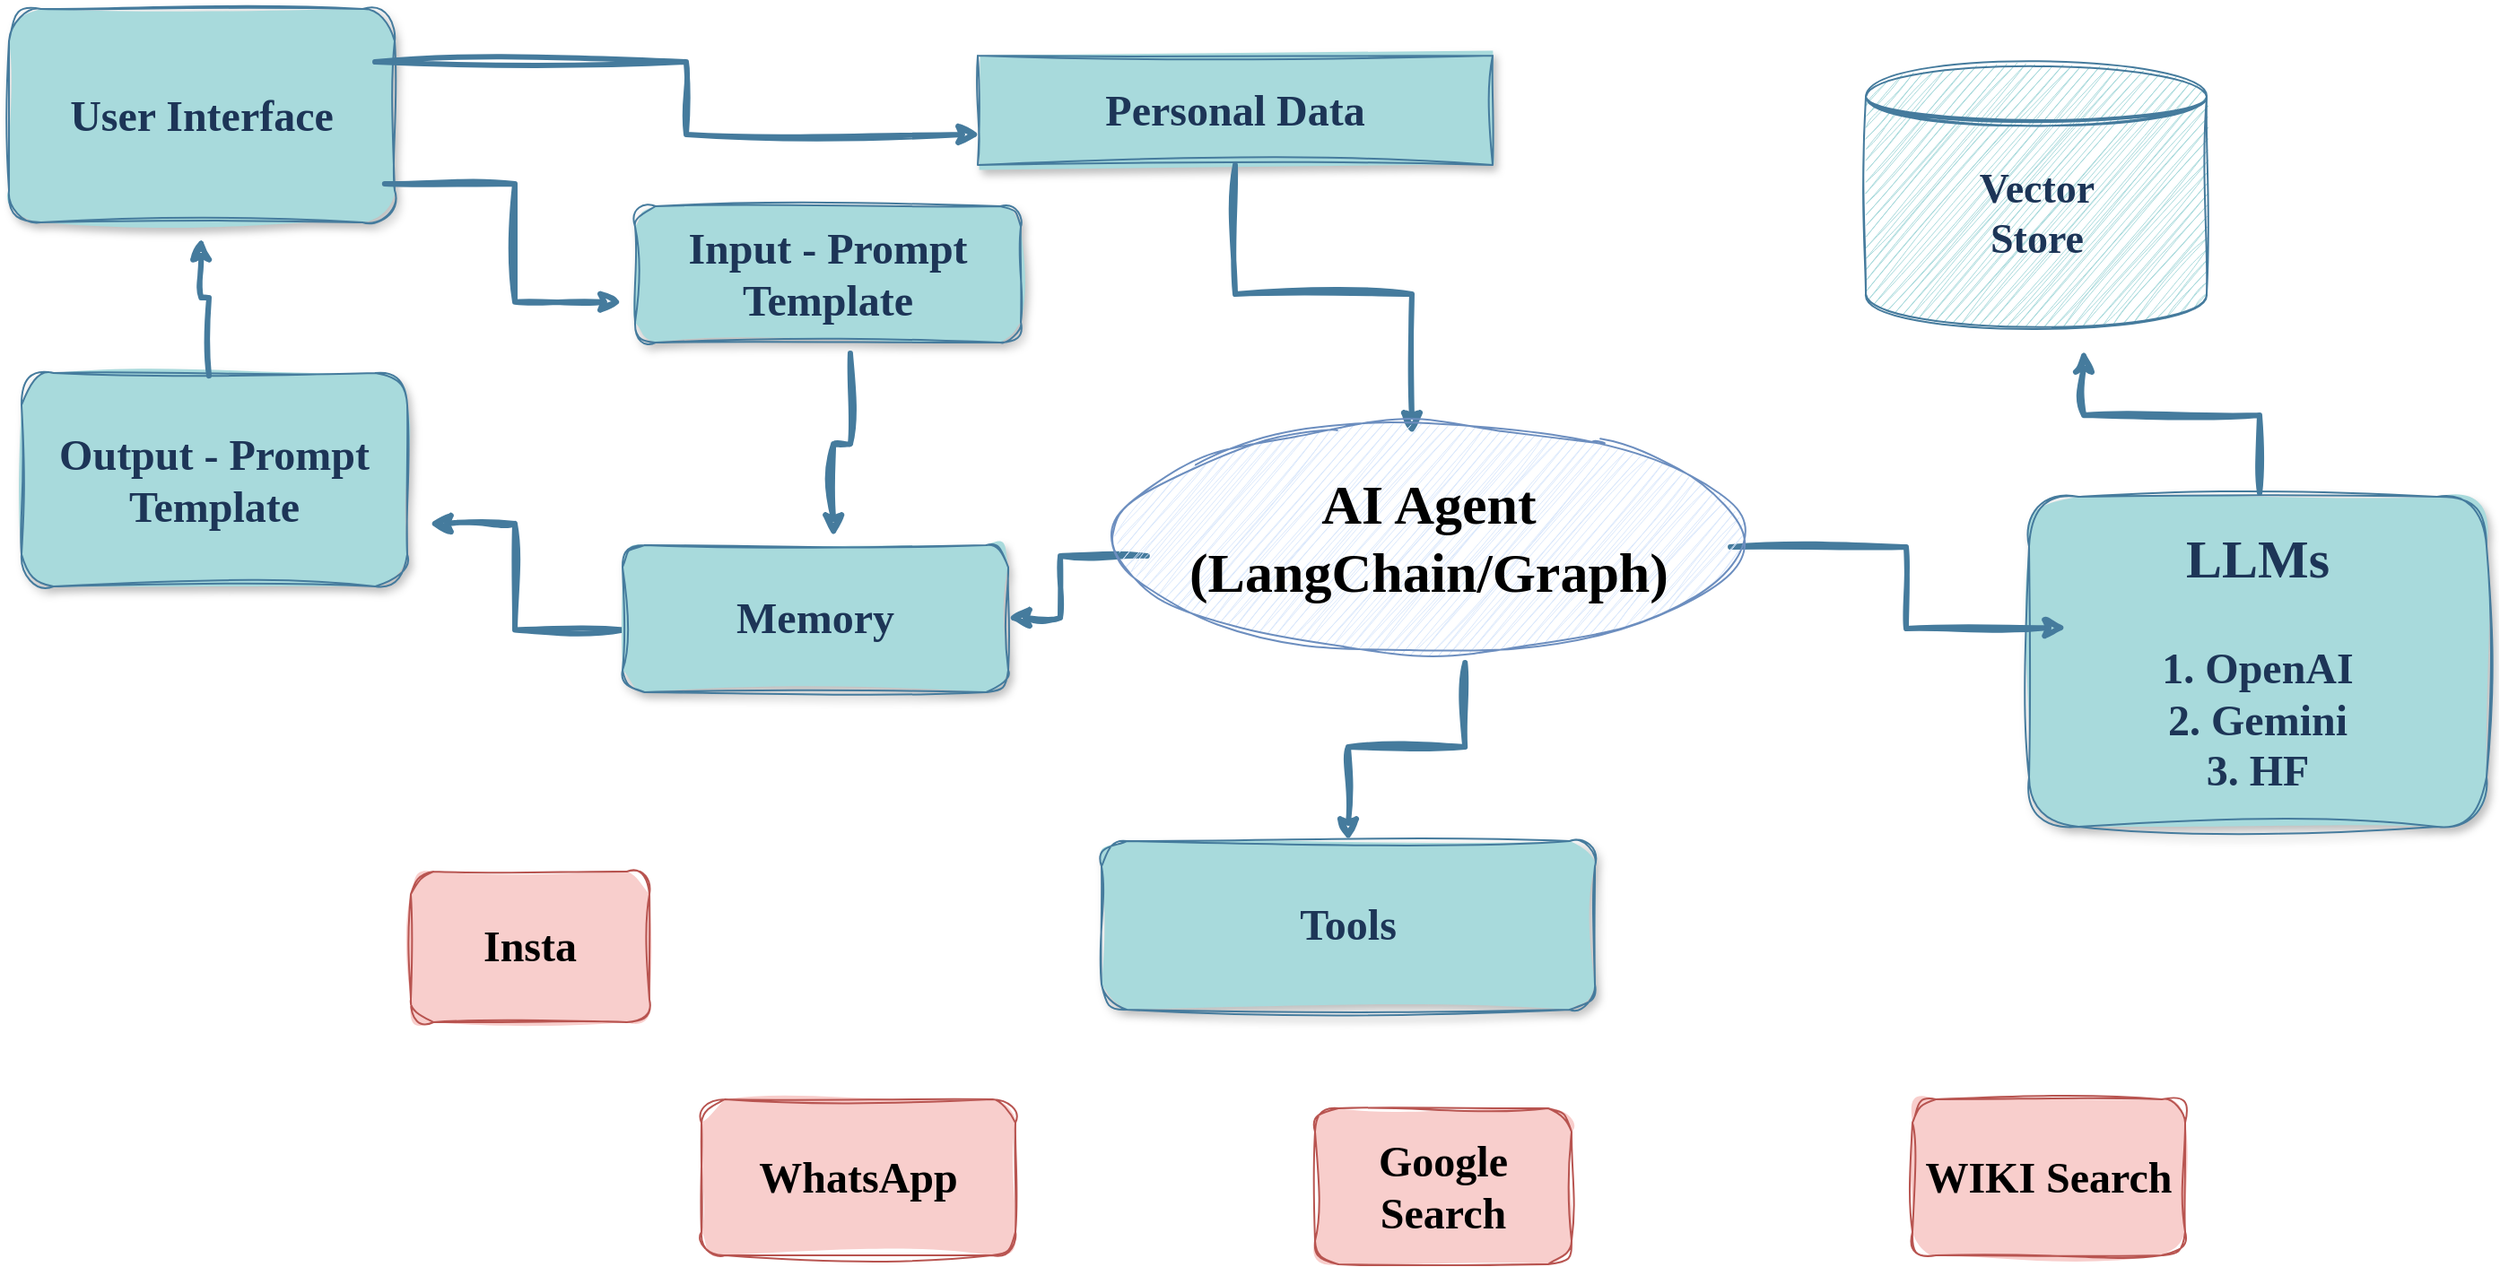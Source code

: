 <mxfile version="26.1.1">
  <diagram name="Page-1" id="c7558073-3199-34d8-9f00-42111426c3f3">
    <mxGraphModel dx="2190" dy="1100" grid="0" gridSize="10" guides="0" tooltips="1" connect="0" arrows="1" fold="1" page="1" pageScale="1" pageWidth="850" pageHeight="1100" background="none" math="0" shadow="0" adaptiveColors="auto">
      <root>
        <object label="" id="0">
          <mxCell />
        </object>
        <mxCell id="1" parent="0" />
        <mxCell id="TeiEiH09iCQTftUvuPfI-22" value="Input - Prompt Template" style="text;html=1;align=center;verticalAlign=middle;whiteSpace=wrap;rounded=1;fontFamily=Comic Sans MS;fontSize=24;fontStyle=1;fillColor=#A8DADC;strokeColor=#457B9D;fillStyle=solid;shadow=1;labelBackgroundColor=none;fontColor=#1D3557;sketch=1;curveFitting=1;jiggle=2;" parent="1" vertex="1">
          <mxGeometry x="440" y="198" width="215" height="76" as="geometry" />
        </mxCell>
        <mxCell id="TeiEiH09iCQTftUvuPfI-23" value="Output - Prompt Template" style="text;html=1;align=center;verticalAlign=middle;whiteSpace=wrap;rounded=1;fontFamily=Comic Sans MS;fontSize=24;fontStyle=1;fillColor=#A8DADC;strokeColor=#457B9D;fillStyle=solid;shadow=1;labelBackgroundColor=none;fontColor=#1D3557;sketch=1;curveFitting=1;jiggle=2;" parent="1" vertex="1">
          <mxGeometry x="98" y="291" width="215" height="119" as="geometry" />
        </mxCell>
        <mxCell id="TeiEiH09iCQTftUvuPfI-24" value="User Interface" style="text;html=1;align=center;verticalAlign=middle;whiteSpace=wrap;rounded=1;fontFamily=Comic Sans MS;fontSize=24;fontStyle=1;fillColor=#A8DADC;strokeColor=#457B9D;fillStyle=solid;shadow=1;labelBackgroundColor=none;fontColor=#1D3557;sketch=1;curveFitting=1;jiggle=2;" parent="1" vertex="1">
          <mxGeometry x="91" y="88" width="215" height="119" as="geometry" />
        </mxCell>
        <object label="" text="Input - Prompt Template" id="TeiEiH09iCQTftUvuPfI-25">
          <mxCell style="edgeStyle=orthogonalEdgeStyle;rounded=0;orthogonalLoop=1;jettySize=auto;html=1;exitX=0.974;exitY=0.819;exitDx=0;exitDy=0;entryX=-0.033;entryY=0.702;entryDx=0;entryDy=0;strokeColor=#457B9D;fontColor=default;fillColor=#A8DADC;strokeWidth=3;labelBackgroundColor=none;entryPerimeter=0;exitPerimeter=0;sketch=1;curveFitting=1;jiggle=2;" parent="1" source="TeiEiH09iCQTftUvuPfI-24" target="TeiEiH09iCQTftUvuPfI-22" edge="1">
            <mxGeometry relative="1" as="geometry">
              <mxPoint x="908" y="384" as="sourcePoint" />
              <mxPoint x="451" y="478" as="targetPoint" />
            </mxGeometry>
          </mxCell>
        </object>
        <object label="" text="Input - Prompt Template" id="TeiEiH09iCQTftUvuPfI-26">
          <mxCell style="edgeStyle=orthogonalEdgeStyle;rounded=0;orthogonalLoop=1;jettySize=auto;html=1;exitX=0.558;exitY=1.079;exitDx=0;exitDy=0;strokeColor=#457B9D;fontColor=default;fillColor=#A8DADC;strokeWidth=3;labelBackgroundColor=none;exitPerimeter=0;entryX=0.547;entryY=-0.055;entryDx=0;entryDy=0;entryPerimeter=0;sketch=1;curveFitting=1;jiggle=2;" parent="1" source="TeiEiH09iCQTftUvuPfI-22" target="TeiEiH09iCQTftUvuPfI-39" edge="1">
            <mxGeometry relative="1" as="geometry">
              <mxPoint x="458" y="537" as="sourcePoint" />
              <mxPoint x="758" y="593" as="targetPoint" />
            </mxGeometry>
          </mxCell>
        </object>
        <object label="" text="Input - Prompt Template" id="TeiEiH09iCQTftUvuPfI-27">
          <mxCell style="edgeStyle=orthogonalEdgeStyle;rounded=0;orthogonalLoop=1;jettySize=auto;html=1;exitX=0.002;exitY=0.576;exitDx=0;exitDy=0;strokeColor=#457B9D;fontColor=default;fillColor=#A8DADC;strokeWidth=3;labelBackgroundColor=none;exitPerimeter=0;entryX=1.056;entryY=0.706;entryDx=0;entryDy=0;entryPerimeter=0;sketch=1;curveFitting=1;jiggle=2;" parent="1" source="TeiEiH09iCQTftUvuPfI-39" target="TeiEiH09iCQTftUvuPfI-23" edge="1">
            <mxGeometry relative="1" as="geometry">
              <mxPoint x="453" y="691" as="sourcePoint" />
              <mxPoint x="639" y="787" as="targetPoint" />
            </mxGeometry>
          </mxCell>
        </object>
        <object label="" text="Input - Prompt Template" id="TeiEiH09iCQTftUvuPfI-30">
          <mxCell style="edgeStyle=orthogonalEdgeStyle;rounded=0;orthogonalLoop=1;jettySize=auto;html=1;exitX=0.486;exitY=0.013;exitDx=0;exitDy=0;strokeColor=#457B9D;fontColor=default;fillColor=#A8DADC;strokeWidth=3;labelBackgroundColor=none;exitPerimeter=0;entryX=0.498;entryY=1.071;entryDx=0;entryDy=0;entryPerimeter=0;sketch=1;curveFitting=1;jiggle=2;" parent="1" source="TeiEiH09iCQTftUvuPfI-23" target="TeiEiH09iCQTftUvuPfI-24" edge="1">
            <mxGeometry relative="1" as="geometry">
              <mxPoint x="280" y="154" as="sourcePoint" />
              <mxPoint x="545" y="910" as="targetPoint" />
            </mxGeometry>
          </mxCell>
        </object>
        <mxCell id="TeiEiH09iCQTftUvuPfI-31" value="&lt;div&gt;&lt;font style=&quot;font-size: 30px;&quot;&gt;LLMs&lt;/font&gt;&lt;/div&gt;&lt;div&gt;&lt;br&gt;&lt;/div&gt;&lt;div&gt;1. OpenAI&lt;/div&gt;&lt;div&gt;2. Gemini&lt;/div&gt;&lt;div&gt;3. HF&lt;br&gt;&lt;/div&gt;" style="text;html=1;align=center;verticalAlign=middle;whiteSpace=wrap;rounded=1;fontFamily=Comic Sans MS;fontSize=24;fontStyle=1;fillColor=#A8DADC;strokeColor=#457B9D;fillStyle=solid;shadow=1;labelBackgroundColor=none;fontColor=#1D3557;sketch=1;curveFitting=1;jiggle=2;" parent="1" vertex="1">
          <mxGeometry x="1217" y="360" width="255" height="184" as="geometry" />
        </mxCell>
        <mxCell id="TeiEiH09iCQTftUvuPfI-32" value="Personal Data" style="text;html=1;align=center;verticalAlign=middle;whiteSpace=wrap;rounded=0;fontFamily=Comic Sans MS;fontSize=24;fontStyle=1;fillColor=#A8DADC;strokeColor=#457B9D;fillStyle=solid;shadow=1;labelBackgroundColor=none;fontColor=#1D3557;sketch=1;curveFitting=1;jiggle=2;" parent="1" vertex="1">
          <mxGeometry x="631" y="114" width="287" height="61" as="geometry" />
        </mxCell>
        <object label="" text="Input - Prompt Template" id="TeiEiH09iCQTftUvuPfI-34">
          <mxCell style="edgeStyle=orthogonalEdgeStyle;rounded=0;orthogonalLoop=1;jettySize=auto;html=1;entryX=0.005;entryY=0.721;entryDx=0;entryDy=0;strokeColor=#457B9D;fontColor=default;fillColor=#A8DADC;strokeWidth=3;labelBackgroundColor=none;entryPerimeter=0;sketch=1;curveFitting=1;jiggle=2;exitX=0.949;exitY=0.248;exitDx=0;exitDy=0;exitPerimeter=0;" parent="1" source="TeiEiH09iCQTftUvuPfI-24" target="TeiEiH09iCQTftUvuPfI-32" edge="1">
            <mxGeometry relative="1" as="geometry">
              <mxPoint x="280" y="154" as="sourcePoint" />
              <mxPoint x="375" y="218" as="targetPoint" />
            </mxGeometry>
          </mxCell>
        </object>
        <object label="" text="Input - Prompt Template" id="TeiEiH09iCQTftUvuPfI-35">
          <mxCell style="edgeStyle=orthogonalEdgeStyle;rounded=0;orthogonalLoop=1;jettySize=auto;html=1;entryX=0.473;entryY=0.051;entryDx=0;entryDy=0;strokeColor=#457B9D;fontColor=default;fillColor=#A8DADC;strokeWidth=3;labelBackgroundColor=none;entryPerimeter=0;sketch=1;curveFitting=1;jiggle=2;" parent="1" source="TeiEiH09iCQTftUvuPfI-32" target="D7hKkzI2UtDsNL6RZgkP-2" edge="1">
            <mxGeometry relative="1" as="geometry">
              <mxPoint x="818" y="710" as="sourcePoint" />
              <mxPoint x="898.456" y="340.98" as="targetPoint" />
            </mxGeometry>
          </mxCell>
        </object>
        <object label="" text="Input - Prompt Template" id="TeiEiH09iCQTftUvuPfI-36">
          <mxCell style="edgeStyle=orthogonalEdgeStyle;rounded=0;orthogonalLoop=1;jettySize=auto;html=1;exitX=0.976;exitY=0.539;exitDx=0;exitDy=0;strokeColor=#457B9D;fontColor=default;fillColor=#A8DADC;strokeWidth=3;labelBackgroundColor=none;exitPerimeter=0;sketch=1;curveFitting=1;jiggle=2;" parent="1" source="D7hKkzI2UtDsNL6RZgkP-2" edge="1">
            <mxGeometry relative="1" as="geometry">
              <mxPoint x="1022.632" y="401.04" as="sourcePoint" />
              <mxPoint x="1238" y="433" as="targetPoint" />
            </mxGeometry>
          </mxCell>
        </object>
        <mxCell id="TeiEiH09iCQTftUvuPfI-38" value="" style="group;rounded=0;labelBackgroundColor=none;fontColor=#1D3557;sketch=1;curveFitting=1;jiggle=2;" parent="1" vertex="1" connectable="0">
          <mxGeometry x="1126" y="118" width="190" height="151" as="geometry" />
        </mxCell>
        <mxCell id="TeiEiH09iCQTftUvuPfI-33" value="" style="shape=datastore;whiteSpace=wrap;html=1;hachureGap=4;strokeColor=#457B9D;fontFamily=Architects Daughter;fontSource=https%3A%2F%2Ffonts.googleapis.com%2Fcss%3Ffamily%3DArchitects%2BDaughter;fontColor=#1D3557;fillColor=#A8DADC;labelBackgroundColor=none;sketch=1;curveFitting=1;jiggle=2;rounded=0;" parent="TeiEiH09iCQTftUvuPfI-38" vertex="1">
          <mxGeometry width="190" height="148" as="geometry" />
        </mxCell>
        <mxCell id="TeiEiH09iCQTftUvuPfI-37" value="Vector Store" style="text;html=1;align=center;verticalAlign=middle;whiteSpace=wrap;rounded=0;fontFamily=Comic Sans MS;strokeColor=none;fontSize=23;fontStyle=1;labelBackgroundColor=none;fontColor=#1D3557;sketch=1;curveFitting=1;jiggle=2;" parent="TeiEiH09iCQTftUvuPfI-38" vertex="1">
          <mxGeometry x="40" y="16" width="111" height="135" as="geometry" />
        </mxCell>
        <mxCell id="TeiEiH09iCQTftUvuPfI-39" value="Memory" style="text;html=1;align=center;verticalAlign=middle;whiteSpace=wrap;rounded=1;fontFamily=Comic Sans MS;fontSize=24;fontStyle=1;fillColor=#A8DADC;strokeColor=#457B9D;fillStyle=solid;shadow=1;labelBackgroundColor=none;fontColor=#1D3557;sketch=1;curveFitting=1;jiggle=2;" parent="1" vertex="1">
          <mxGeometry x="433" y="387" width="215" height="82" as="geometry" />
        </mxCell>
        <mxCell id="TeiEiH09iCQTftUvuPfI-40" value="Tools" style="text;html=1;align=center;verticalAlign=middle;whiteSpace=wrap;rounded=1;fontFamily=Comic Sans MS;fontSize=24;fontStyle=1;fillColor=#A8DADC;strokeColor=#457B9D;fillStyle=solid;shadow=1;labelBackgroundColor=none;fontColor=#1D3557;sketch=1;curveFitting=1;jiggle=2;" parent="1" vertex="1">
          <mxGeometry x="700" y="552" width="275" height="94" as="geometry" />
        </mxCell>
        <object label="" text="Input - Prompt Template" id="TeiEiH09iCQTftUvuPfI-41">
          <mxCell style="edgeStyle=orthogonalEdgeStyle;rounded=0;orthogonalLoop=1;jettySize=auto;html=1;strokeColor=#457B9D;fontColor=default;fillColor=#A8DADC;strokeWidth=3;labelBackgroundColor=none;entryX=0.998;entryY=0.494;entryDx=0;entryDy=0;entryPerimeter=0;sketch=1;curveFitting=1;jiggle=2;exitX=0.055;exitY=0.578;exitDx=0;exitDy=0;exitPerimeter=0;" parent="1" source="D7hKkzI2UtDsNL6RZgkP-2" target="TeiEiH09iCQTftUvuPfI-39" edge="1">
            <mxGeometry relative="1" as="geometry">
              <mxPoint x="731.206" y="395.016" as="sourcePoint" />
              <mxPoint x="678" y="485" as="targetPoint" />
            </mxGeometry>
          </mxCell>
        </object>
        <object label="" text="Input - Prompt Template" id="TeiEiH09iCQTftUvuPfI-42">
          <mxCell style="edgeStyle=orthogonalEdgeStyle;rounded=0;orthogonalLoop=1;jettySize=auto;html=1;exitX=0.557;exitY=1.043;exitDx=0;exitDy=0;strokeColor=#457B9D;fontColor=default;fillColor=#A8DADC;strokeWidth=3;labelBackgroundColor=none;exitPerimeter=0;sketch=1;curveFitting=1;jiggle=2;" parent="1" source="D7hKkzI2UtDsNL6RZgkP-2" target="TeiEiH09iCQTftUvuPfI-40" edge="1">
            <mxGeometry relative="1" as="geometry">
              <mxPoint x="866.944" y="459.98" as="sourcePoint" />
              <mxPoint x="1293" y="795" as="targetPoint" />
            </mxGeometry>
          </mxCell>
        </object>
        <object label="" text="Input - Prompt Template" id="TeiEiH09iCQTftUvuPfI-43">
          <mxCell style="edgeStyle=orthogonalEdgeStyle;rounded=0;orthogonalLoop=1;jettySize=auto;html=1;exitX=0.504;exitY=-0.011;exitDx=0;exitDy=0;entryX=0.734;entryY=1.067;entryDx=0;entryDy=0;strokeColor=#457B9D;fontColor=default;fillColor=#A8DADC;strokeWidth=3;labelBackgroundColor=none;entryPerimeter=0;exitPerimeter=0;jumpStyle=arc;sketch=1;curveFitting=1;jiggle=2;flowAnimation=0;" parent="1" source="TeiEiH09iCQTftUvuPfI-31" target="TeiEiH09iCQTftUvuPfI-37" edge="1">
            <mxGeometry relative="1" as="geometry">
              <mxPoint x="1078" y="344" as="sourcePoint" />
              <mxPoint x="1353" y="447" as="targetPoint" />
            </mxGeometry>
          </mxCell>
        </object>
        <mxCell id="TeiEiH09iCQTftUvuPfI-45" value="WIKI Search" style="text;html=1;align=center;verticalAlign=middle;whiteSpace=wrap;rounded=1;fontFamily=Comic Sans MS;fontSize=24;fontStyle=1;fillColor=#f8cecc;strokeColor=#b85450;fillStyle=solid;shadow=0;labelBackgroundColor=none;sketch=1;curveFitting=1;jiggle=2;glass=0;" parent="1" vertex="1">
          <mxGeometry x="1152" y="696" width="152" height="87" as="geometry" />
        </mxCell>
        <mxCell id="TeiEiH09iCQTftUvuPfI-46" value="Google Search" style="text;html=1;align=center;verticalAlign=middle;whiteSpace=wrap;rounded=1;fontFamily=Comic Sans MS;fontSize=24;fontStyle=1;fillColor=#f8cecc;strokeColor=#b85450;fillStyle=solid;shadow=0;labelBackgroundColor=none;sketch=1;curveFitting=1;jiggle=2;glass=0;" parent="1" vertex="1">
          <mxGeometry x="819" y="701" width="143" height="87" as="geometry" />
        </mxCell>
        <mxCell id="TeiEiH09iCQTftUvuPfI-47" value="WhatsApp" style="text;html=1;align=center;verticalAlign=middle;whiteSpace=wrap;rounded=1;fontFamily=Comic Sans MS;fontSize=24;fontStyle=1;fillColor=#f8cecc;strokeColor=#b85450;fillStyle=solid;shadow=0;labelBackgroundColor=none;sketch=1;curveFitting=1;jiggle=2;glass=0;" parent="1" vertex="1">
          <mxGeometry x="477" y="696" width="175" height="87" as="geometry" />
        </mxCell>
        <mxCell id="TeiEiH09iCQTftUvuPfI-48" value="Insta" style="text;html=1;align=center;verticalAlign=middle;whiteSpace=wrap;rounded=1;fontFamily=Comic Sans MS;fontSize=24;fontStyle=1;fillColor=#f8cecc;strokeColor=#b85450;fillStyle=solid;shadow=0;labelBackgroundColor=none;sketch=1;curveFitting=1;jiggle=2;glass=0;" parent="1" vertex="1">
          <mxGeometry x="315" y="569" width="133" height="84" as="geometry" />
        </mxCell>
        <mxCell id="D7hKkzI2UtDsNL6RZgkP-2" value="&lt;div&gt;&lt;font style=&quot;font-size: 31px;&quot;&gt;&lt;b&gt;&lt;font&gt;AI Agent&lt;/font&gt;&lt;/b&gt;&lt;/font&gt;&lt;/div&gt;&lt;div&gt;&lt;font style=&quot;font-size: 31px;&quot;&gt;&lt;b&gt;&lt;font&gt;(LangChain/Graph)&lt;/font&gt;&lt;/b&gt;&lt;/font&gt;&lt;br&gt;&lt;/div&gt;" style="ellipse;whiteSpace=wrap;html=1;align=center;newEdgeStyle={&quot;edgeStyle&quot;:&quot;entityRelationEdgeStyle&quot;,&quot;startArrow&quot;:&quot;none&quot;,&quot;endArrow&quot;:&quot;none&quot;,&quot;segment&quot;:10,&quot;curved&quot;:1,&quot;sourcePerimeterSpacing&quot;:0,&quot;targetPerimeterSpacing&quot;:0};treeFolding=1;treeMoving=1;sketch=1;hachureGap=4;jiggle=2;curveFitting=1;fontFamily=Comic Sans MS;fillColor=#dae8fc;strokeColor=#6c8ebf;shadow=0;labelBackgroundColor=none;labelBorderColor=none;" vertex="1" parent="1">
          <mxGeometry x="706" y="319" width="353" height="128" as="geometry" />
        </mxCell>
      </root>
    </mxGraphModel>
  </diagram>
</mxfile>
